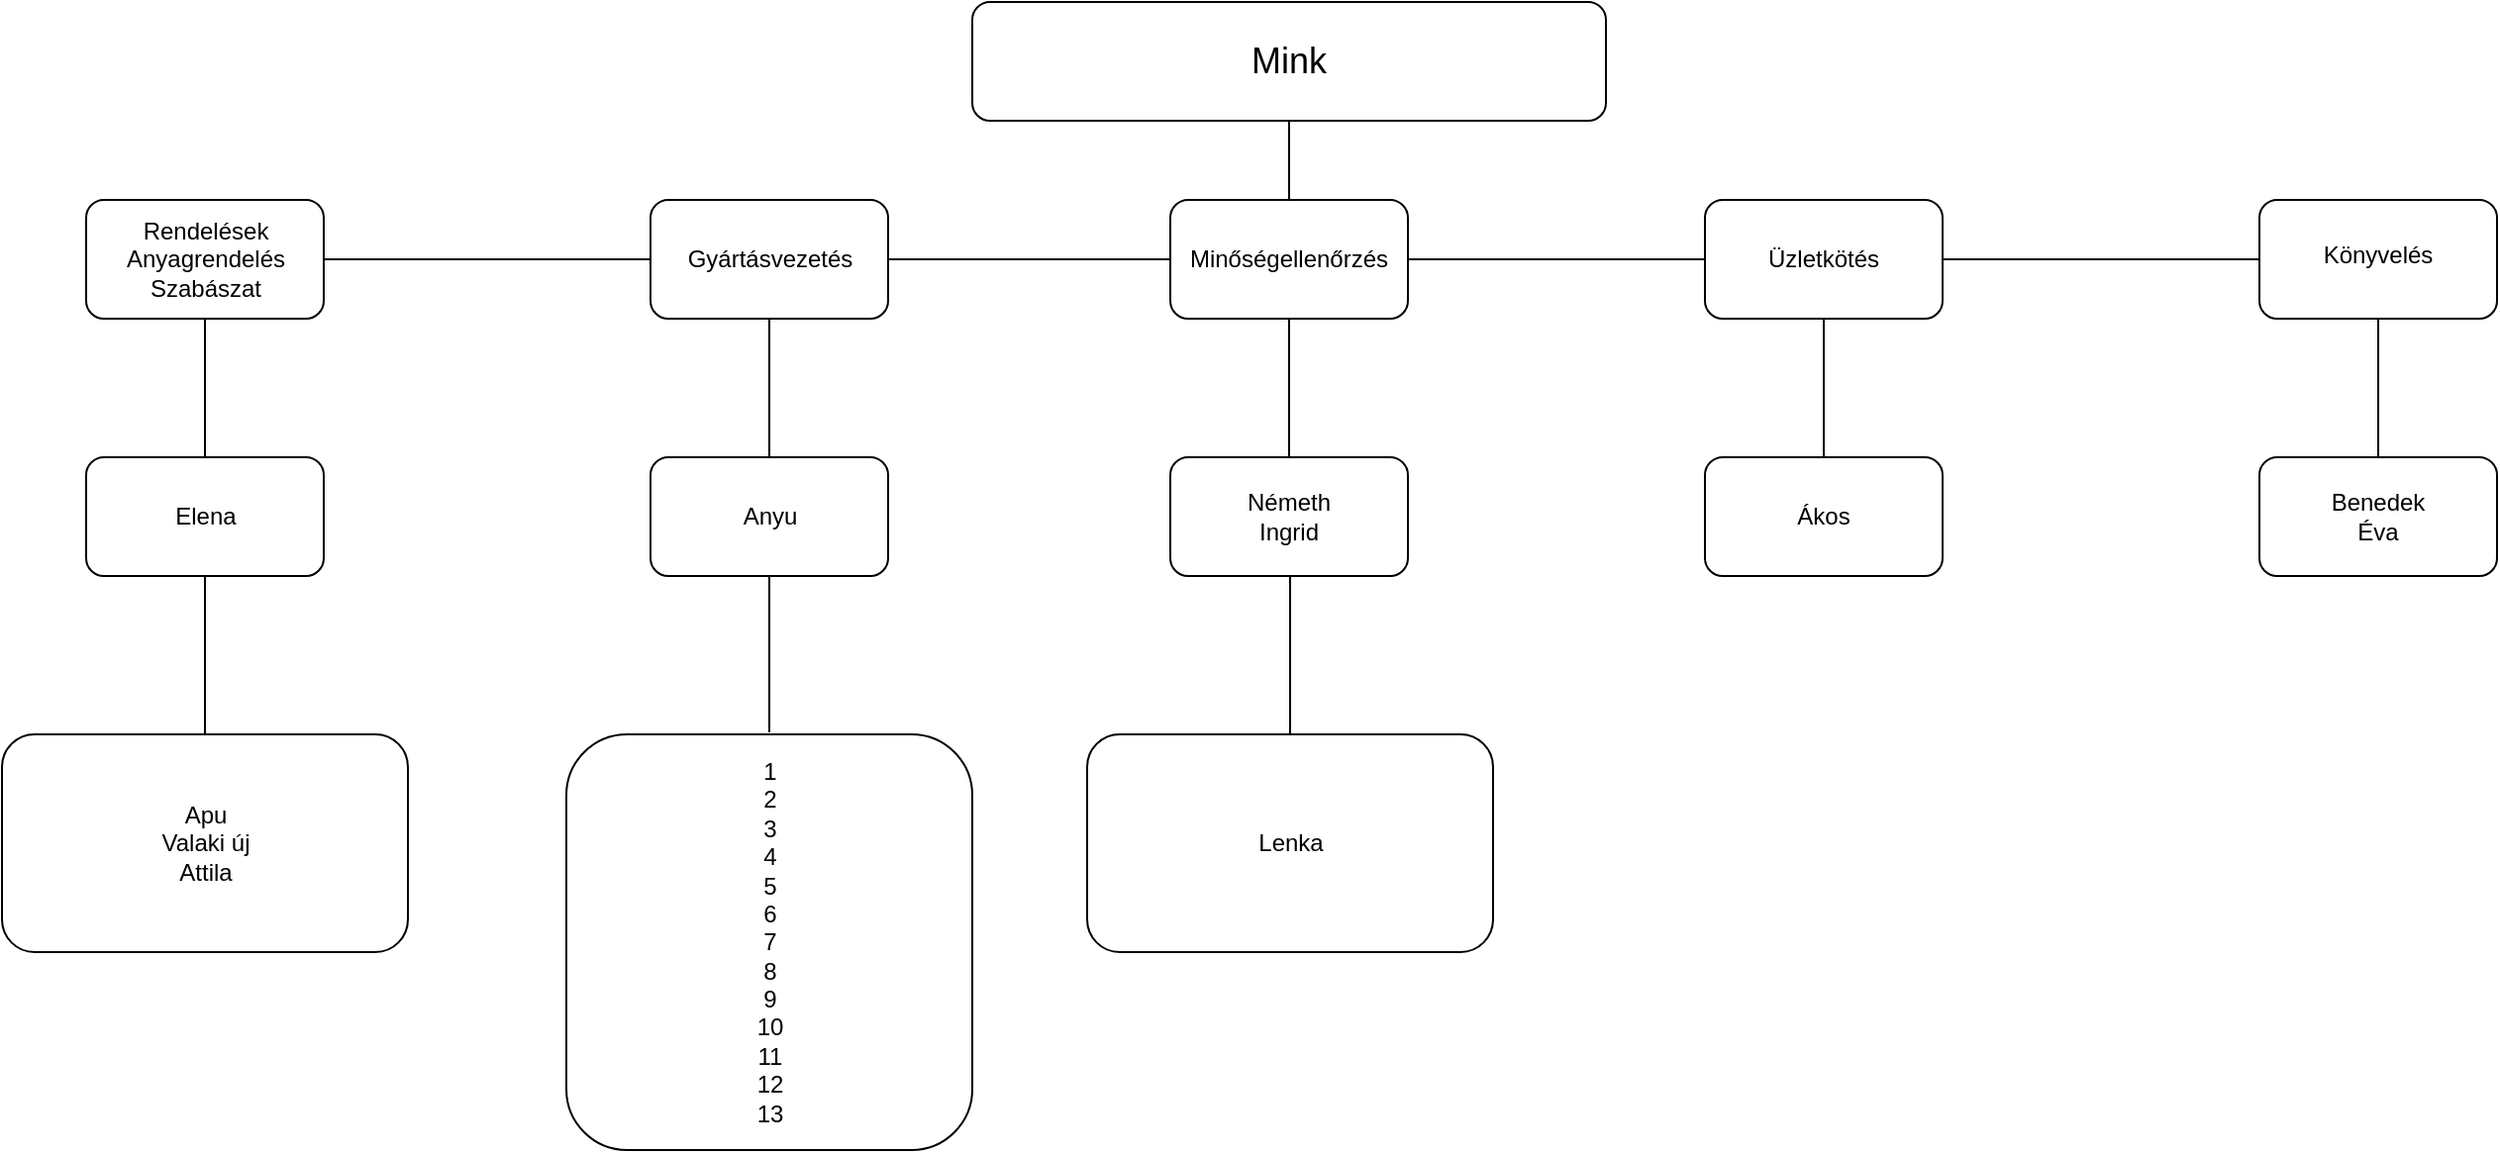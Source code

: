 <mxfile version="21.2.7" type="github">
  <diagram name="1 oldal" id="mIj-wj5mL6xJVqdU4yEN">
    <mxGraphModel dx="2414" dy="756" grid="1" gridSize="10" guides="1" tooltips="1" connect="1" arrows="1" fold="1" page="1" pageScale="1" pageWidth="980" pageHeight="1390" math="0" shadow="0">
      <root>
        <mxCell id="0" />
        <mxCell id="1" parent="0" />
        <mxCell id="4-5zVlKC4tQtkhV0NyLB-4" value="" style="rounded=1;whiteSpace=wrap;html=1;" vertex="1" parent="1">
          <mxGeometry x="330" y="10" width="320" height="60" as="geometry" />
        </mxCell>
        <mxCell id="4-5zVlKC4tQtkhV0NyLB-5" value="&lt;font style=&quot;font-size: 18px;&quot;&gt;Mink&lt;/font&gt;" style="text;html=1;strokeColor=none;fillColor=none;align=center;verticalAlign=middle;whiteSpace=wrap;rounded=0;" vertex="1" parent="1">
          <mxGeometry x="430" y="15" width="120" height="50" as="geometry" />
        </mxCell>
        <mxCell id="4-5zVlKC4tQtkhV0NyLB-6" value="" style="rounded=1;whiteSpace=wrap;html=1;" vertex="1" parent="1">
          <mxGeometry x="-117.5" y="110" width="120" height="60" as="geometry" />
        </mxCell>
        <mxCell id="4-5zVlKC4tQtkhV0NyLB-7" value="" style="rounded=1;whiteSpace=wrap;html=1;" vertex="1" parent="1">
          <mxGeometry x="167.5" y="110" width="120" height="60" as="geometry" />
        </mxCell>
        <mxCell id="4-5zVlKC4tQtkhV0NyLB-8" value="" style="rounded=1;whiteSpace=wrap;html=1;" vertex="1" parent="1">
          <mxGeometry x="430" y="110" width="120" height="60" as="geometry" />
        </mxCell>
        <mxCell id="4-5zVlKC4tQtkhV0NyLB-9" value="" style="rounded=1;whiteSpace=wrap;html=1;" vertex="1" parent="1">
          <mxGeometry x="700" y="110" width="120" height="60" as="geometry" />
        </mxCell>
        <mxCell id="4-5zVlKC4tQtkhV0NyLB-10" value="" style="rounded=1;whiteSpace=wrap;html=1;" vertex="1" parent="1">
          <mxGeometry x="980" y="110" width="120" height="60" as="geometry" />
        </mxCell>
        <mxCell id="4-5zVlKC4tQtkhV0NyLB-15" value="" style="endArrow=none;html=1;rounded=0;exitX=0.5;exitY=0;exitDx=0;exitDy=0;" edge="1" parent="1" source="4-5zVlKC4tQtkhV0NyLB-8">
          <mxGeometry width="50" height="50" relative="1" as="geometry">
            <mxPoint x="440" y="120" as="sourcePoint" />
            <mxPoint x="490" y="70" as="targetPoint" />
          </mxGeometry>
        </mxCell>
        <mxCell id="4-5zVlKC4tQtkhV0NyLB-17" value="" style="endArrow=none;html=1;rounded=0;entryX=0;entryY=0.5;entryDx=0;entryDy=0;exitX=1;exitY=0.5;exitDx=0;exitDy=0;" edge="1" parent="1" source="4-5zVlKC4tQtkhV0NyLB-7" target="4-5zVlKC4tQtkhV0NyLB-8">
          <mxGeometry width="50" height="50" relative="1" as="geometry">
            <mxPoint x="390" y="210" as="sourcePoint" />
            <mxPoint x="440" y="160" as="targetPoint" />
            <Array as="points" />
          </mxGeometry>
        </mxCell>
        <mxCell id="4-5zVlKC4tQtkhV0NyLB-18" value="" style="endArrow=none;html=1;rounded=0;entryX=0;entryY=0.5;entryDx=0;entryDy=0;exitX=1;exitY=0.5;exitDx=0;exitDy=0;" edge="1" parent="1" source="4-5zVlKC4tQtkhV0NyLB-6" target="4-5zVlKC4tQtkhV0NyLB-7">
          <mxGeometry width="50" height="50" relative="1" as="geometry">
            <mxPoint x="390" y="210" as="sourcePoint" />
            <mxPoint x="440" y="160" as="targetPoint" />
            <Array as="points" />
          </mxGeometry>
        </mxCell>
        <mxCell id="4-5zVlKC4tQtkhV0NyLB-19" value="" style="endArrow=none;html=1;rounded=0;entryX=1;entryY=0.5;entryDx=0;entryDy=0;exitX=0;exitY=0.5;exitDx=0;exitDy=0;" edge="1" parent="1" source="4-5zVlKC4tQtkhV0NyLB-9" target="4-5zVlKC4tQtkhV0NyLB-8">
          <mxGeometry width="50" height="50" relative="1" as="geometry">
            <mxPoint x="390" y="210" as="sourcePoint" />
            <mxPoint x="440" y="160" as="targetPoint" />
          </mxGeometry>
        </mxCell>
        <mxCell id="4-5zVlKC4tQtkhV0NyLB-20" value="" style="endArrow=none;html=1;rounded=0;entryX=1;entryY=0.5;entryDx=0;entryDy=0;exitX=0;exitY=0.5;exitDx=0;exitDy=0;" edge="1" parent="1" source="4-5zVlKC4tQtkhV0NyLB-10" target="4-5zVlKC4tQtkhV0NyLB-9">
          <mxGeometry width="50" height="50" relative="1" as="geometry">
            <mxPoint x="390" y="210" as="sourcePoint" />
            <mxPoint x="440" y="160" as="targetPoint" />
          </mxGeometry>
        </mxCell>
        <mxCell id="4-5zVlKC4tQtkhV0NyLB-21" value="Rendelések&lt;br&gt;Anyagrendelés&lt;br&gt;Szabászat" style="text;html=1;strokeColor=none;fillColor=none;align=center;verticalAlign=middle;whiteSpace=wrap;rounded=0;" vertex="1" parent="1">
          <mxGeometry x="-87.5" y="125" width="60" height="30" as="geometry" />
        </mxCell>
        <mxCell id="4-5zVlKC4tQtkhV0NyLB-22" value="Gyártásvezetés" style="text;html=1;strokeColor=none;fillColor=none;align=center;verticalAlign=middle;whiteSpace=wrap;rounded=0;" vertex="1" parent="1">
          <mxGeometry x="197.5" y="125" width="60" height="30" as="geometry" />
        </mxCell>
        <mxCell id="4-5zVlKC4tQtkhV0NyLB-23" value="Minőségellenőrzés" style="text;html=1;strokeColor=none;fillColor=none;align=center;verticalAlign=middle;whiteSpace=wrap;rounded=0;" vertex="1" parent="1">
          <mxGeometry x="460" y="125" width="60" height="30" as="geometry" />
        </mxCell>
        <mxCell id="4-5zVlKC4tQtkhV0NyLB-24" value="Üzletkötés" style="text;html=1;strokeColor=none;fillColor=none;align=center;verticalAlign=middle;whiteSpace=wrap;rounded=0;" vertex="1" parent="1">
          <mxGeometry x="730" y="125" width="60" height="30" as="geometry" />
        </mxCell>
        <mxCell id="4-5zVlKC4tQtkhV0NyLB-25" value="Könyvelés" style="text;html=1;strokeColor=none;fillColor=none;align=center;verticalAlign=middle;whiteSpace=wrap;rounded=0;" vertex="1" parent="1">
          <mxGeometry x="1010" y="125" width="60" height="25" as="geometry" />
        </mxCell>
        <mxCell id="4-5zVlKC4tQtkhV0NyLB-26" value="" style="rounded=1;whiteSpace=wrap;html=1;" vertex="1" parent="1">
          <mxGeometry x="-117.5" y="240" width="120" height="60" as="geometry" />
        </mxCell>
        <mxCell id="4-5zVlKC4tQtkhV0NyLB-27" value="" style="endArrow=none;html=1;rounded=0;entryX=0.5;entryY=1;entryDx=0;entryDy=0;exitX=0.5;exitY=0;exitDx=0;exitDy=0;" edge="1" parent="1" source="4-5zVlKC4tQtkhV0NyLB-26" target="4-5zVlKC4tQtkhV0NyLB-6">
          <mxGeometry width="50" height="50" relative="1" as="geometry">
            <mxPoint x="262.5" y="200" as="sourcePoint" />
            <mxPoint x="312.5" y="150" as="targetPoint" />
          </mxGeometry>
        </mxCell>
        <mxCell id="4-5zVlKC4tQtkhV0NyLB-28" value="Elena" style="text;html=1;strokeColor=none;fillColor=none;align=center;verticalAlign=middle;whiteSpace=wrap;rounded=0;" vertex="1" parent="1">
          <mxGeometry x="-87.5" y="255" width="60" height="30" as="geometry" />
        </mxCell>
        <mxCell id="4-5zVlKC4tQtkhV0NyLB-29" value="" style="rounded=1;whiteSpace=wrap;html=1;" vertex="1" parent="1">
          <mxGeometry x="167.5" y="240" width="120" height="60" as="geometry" />
        </mxCell>
        <mxCell id="4-5zVlKC4tQtkhV0NyLB-30" value="" style="endArrow=none;html=1;rounded=0;entryX=0.5;entryY=1;entryDx=0;entryDy=0;exitX=0.5;exitY=0;exitDx=0;exitDy=0;" edge="1" parent="1" source="4-5zVlKC4tQtkhV0NyLB-29">
          <mxGeometry width="50" height="50" relative="1" as="geometry">
            <mxPoint x="547.5" y="200" as="sourcePoint" />
            <mxPoint x="227.5" y="170" as="targetPoint" />
          </mxGeometry>
        </mxCell>
        <mxCell id="4-5zVlKC4tQtkhV0NyLB-31" value="Anyu" style="text;html=1;strokeColor=none;fillColor=none;align=center;verticalAlign=middle;whiteSpace=wrap;rounded=0;" vertex="1" parent="1">
          <mxGeometry x="197.5" y="255" width="60" height="30" as="geometry" />
        </mxCell>
        <mxCell id="4-5zVlKC4tQtkhV0NyLB-32" value="" style="rounded=1;whiteSpace=wrap;html=1;" vertex="1" parent="1">
          <mxGeometry x="430" y="240" width="120" height="60" as="geometry" />
        </mxCell>
        <mxCell id="4-5zVlKC4tQtkhV0NyLB-33" value="" style="endArrow=none;html=1;rounded=0;entryX=0.5;entryY=1;entryDx=0;entryDy=0;exitX=0.5;exitY=0;exitDx=0;exitDy=0;" edge="1" parent="1" source="4-5zVlKC4tQtkhV0NyLB-32">
          <mxGeometry width="50" height="50" relative="1" as="geometry">
            <mxPoint x="810" y="200" as="sourcePoint" />
            <mxPoint x="490" y="170" as="targetPoint" />
          </mxGeometry>
        </mxCell>
        <mxCell id="4-5zVlKC4tQtkhV0NyLB-34" value="Németh Ingrid" style="text;html=1;strokeColor=none;fillColor=none;align=center;verticalAlign=middle;whiteSpace=wrap;rounded=0;" vertex="1" parent="1">
          <mxGeometry x="460" y="255" width="60" height="30" as="geometry" />
        </mxCell>
        <mxCell id="4-5zVlKC4tQtkhV0NyLB-35" value="" style="rounded=1;whiteSpace=wrap;html=1;" vertex="1" parent="1">
          <mxGeometry x="700" y="240" width="120" height="60" as="geometry" />
        </mxCell>
        <mxCell id="4-5zVlKC4tQtkhV0NyLB-36" value="" style="endArrow=none;html=1;rounded=0;entryX=0.5;entryY=1;entryDx=0;entryDy=0;exitX=0.5;exitY=0;exitDx=0;exitDy=0;" edge="1" parent="1" source="4-5zVlKC4tQtkhV0NyLB-35">
          <mxGeometry width="50" height="50" relative="1" as="geometry">
            <mxPoint x="1080" y="200" as="sourcePoint" />
            <mxPoint x="760" y="170" as="targetPoint" />
          </mxGeometry>
        </mxCell>
        <mxCell id="4-5zVlKC4tQtkhV0NyLB-37" value="Ákos" style="text;html=1;strokeColor=none;fillColor=none;align=center;verticalAlign=middle;whiteSpace=wrap;rounded=0;" vertex="1" parent="1">
          <mxGeometry x="730" y="255" width="60" height="30" as="geometry" />
        </mxCell>
        <mxCell id="4-5zVlKC4tQtkhV0NyLB-38" value="" style="rounded=1;whiteSpace=wrap;html=1;" vertex="1" parent="1">
          <mxGeometry x="980" y="240" width="120" height="60" as="geometry" />
        </mxCell>
        <mxCell id="4-5zVlKC4tQtkhV0NyLB-39" value="" style="endArrow=none;html=1;rounded=0;entryX=0.5;entryY=1;entryDx=0;entryDy=0;exitX=0.5;exitY=0;exitDx=0;exitDy=0;" edge="1" parent="1" source="4-5zVlKC4tQtkhV0NyLB-38">
          <mxGeometry width="50" height="50" relative="1" as="geometry">
            <mxPoint x="1360" y="200" as="sourcePoint" />
            <mxPoint x="1040" y="170" as="targetPoint" />
          </mxGeometry>
        </mxCell>
        <mxCell id="4-5zVlKC4tQtkhV0NyLB-40" value="Benedek Éva" style="text;html=1;strokeColor=none;fillColor=none;align=center;verticalAlign=middle;whiteSpace=wrap;rounded=0;" vertex="1" parent="1">
          <mxGeometry x="1010" y="255" width="60" height="30" as="geometry" />
        </mxCell>
        <mxCell id="4-5zVlKC4tQtkhV0NyLB-41" value="" style="rounded=1;whiteSpace=wrap;html=1;" vertex="1" parent="1">
          <mxGeometry x="-160" y="380" width="205" height="110" as="geometry" />
        </mxCell>
        <mxCell id="4-5zVlKC4tQtkhV0NyLB-43" value="Apu&lt;br&gt;Valaki új&lt;br&gt;Attila" style="text;html=1;strokeColor=none;fillColor=none;align=center;verticalAlign=middle;whiteSpace=wrap;rounded=0;" vertex="1" parent="1">
          <mxGeometry x="-87.5" y="420" width="60" height="30" as="geometry" />
        </mxCell>
        <mxCell id="4-5zVlKC4tQtkhV0NyLB-45" value="" style="endArrow=none;html=1;rounded=0;entryX=0.5;entryY=1;entryDx=0;entryDy=0;exitX=0.439;exitY=-0.009;exitDx=0;exitDy=0;exitPerimeter=0;" edge="1" parent="1">
          <mxGeometry width="50" height="50" relative="1" as="geometry">
            <mxPoint x="227.495" y="379.01" as="sourcePoint" />
            <mxPoint x="227.5" y="300" as="targetPoint" />
          </mxGeometry>
        </mxCell>
        <mxCell id="4-5zVlKC4tQtkhV0NyLB-47" value="" style="rounded=1;whiteSpace=wrap;html=1;" vertex="1" parent="1">
          <mxGeometry x="125" y="380" width="205" height="210" as="geometry" />
        </mxCell>
        <mxCell id="4-5zVlKC4tQtkhV0NyLB-48" value="" style="endArrow=none;html=1;rounded=0;entryX=0.5;entryY=1;entryDx=0;entryDy=0;exitX=0.5;exitY=0;exitDx=0;exitDy=0;" edge="1" parent="1" source="4-5zVlKC4tQtkhV0NyLB-41" target="4-5zVlKC4tQtkhV0NyLB-26">
          <mxGeometry width="50" height="50" relative="1" as="geometry">
            <mxPoint x="262.5" y="370" as="sourcePoint" />
            <mxPoint x="312.5" y="320" as="targetPoint" />
          </mxGeometry>
        </mxCell>
        <mxCell id="4-5zVlKC4tQtkhV0NyLB-49" value="1&lt;br&gt;2&lt;br&gt;3&lt;br&gt;4&lt;br&gt;5&lt;br&gt;6&lt;br&gt;7&lt;br&gt;8&lt;br&gt;9&lt;br&gt;10&lt;br&gt;11&lt;br&gt;12&lt;br&gt;13" style="text;html=1;strokeColor=none;fillColor=none;align=center;verticalAlign=middle;whiteSpace=wrap;rounded=0;" vertex="1" parent="1">
          <mxGeometry x="197.5" y="470" width="60" height="30" as="geometry" />
        </mxCell>
        <mxCell id="4-5zVlKC4tQtkhV0NyLB-51" value="" style="rounded=1;whiteSpace=wrap;html=1;" vertex="1" parent="1">
          <mxGeometry x="388" y="380" width="205" height="110" as="geometry" />
        </mxCell>
        <mxCell id="4-5zVlKC4tQtkhV0NyLB-52" value="Lenka" style="text;html=1;strokeColor=none;fillColor=none;align=center;verticalAlign=middle;whiteSpace=wrap;rounded=0;" vertex="1" parent="1">
          <mxGeometry x="460.5" y="420" width="60" height="30" as="geometry" />
        </mxCell>
        <mxCell id="4-5zVlKC4tQtkhV0NyLB-53" value="" style="endArrow=none;html=1;rounded=0;entryX=0.5;entryY=1;entryDx=0;entryDy=0;exitX=0.5;exitY=0;exitDx=0;exitDy=0;" edge="1" parent="1" source="4-5zVlKC4tQtkhV0NyLB-51">
          <mxGeometry width="50" height="50" relative="1" as="geometry">
            <mxPoint x="810.5" y="370" as="sourcePoint" />
            <mxPoint x="490.5" y="300" as="targetPoint" />
          </mxGeometry>
        </mxCell>
      </root>
    </mxGraphModel>
  </diagram>
</mxfile>
